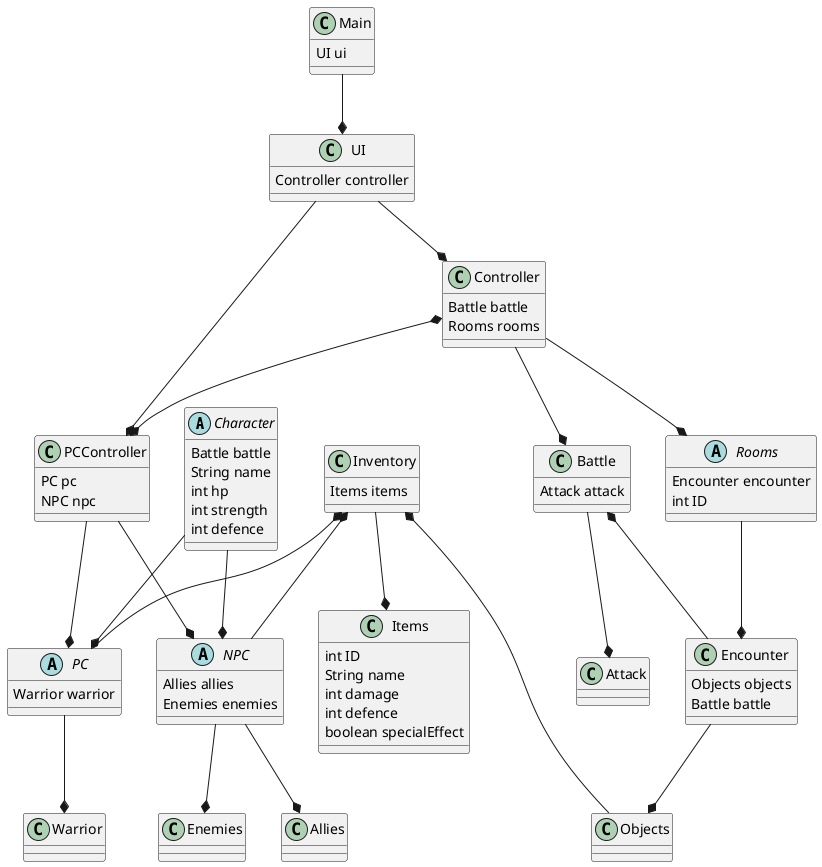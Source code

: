 @startuml

abstract class Character
abstract class PC
abstract class NPC
abstract class Rooms
Main --* UI

UI --* Controller
UI --* PCController

PCController --* NPC
PCController --* PC
Controller *--* PCController
Controller --* Rooms
Controller --* Battle

Character --* PC
Character --* NPC

PC --* Warrior

Inventory --* Items
Inventory *-- NPC
Inventory *-- PC
Inventory *-- Objects

Rooms --* Encounter

NPC --* Enemies
NPC --* Allies

Encounter --* Objects

Battle *-- Encounter
Battle --* Attack

Main : UI ui

UI : Controller controller

PCController : PC pc
PCController : NPC npc
Controller : Battle battle
Controller : Rooms rooms

Rooms : Encounter encounter
Rooms : int ID

Encounter : Objects objects
Encounter : Battle battle

Battle : Attack attack

Character : Battle battle
Character : String name
Character : int hp
Character : int strength
Character : int defence

NPC : Allies allies
NPC : Enemies enemies

PC : Warrior warrior

Inventory : Items items

Items : int ID
Items : String name
Items : int damage
Items : int defence
Items : boolean specialEffect



@enduml